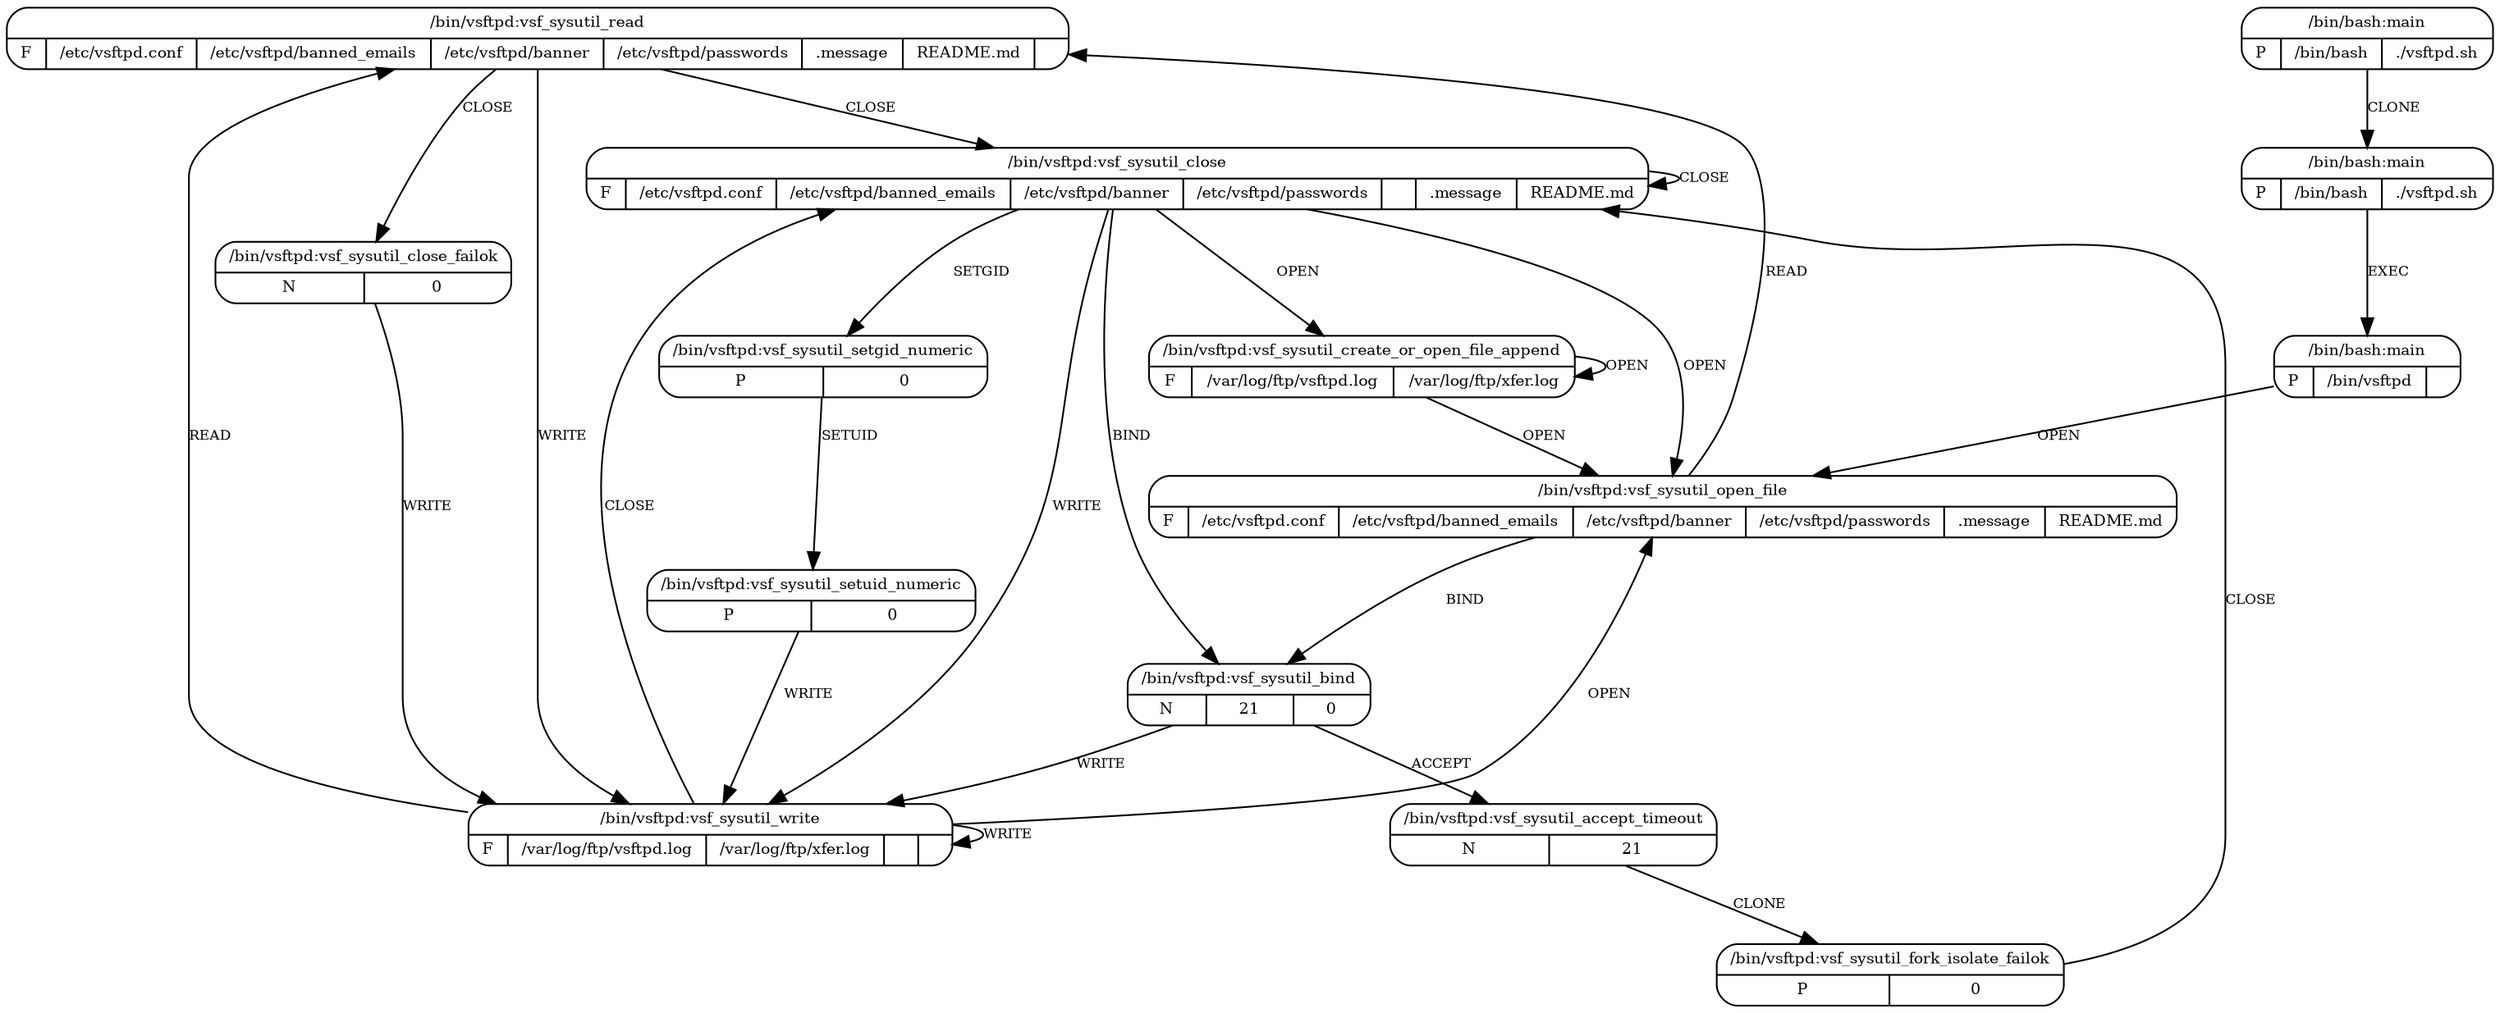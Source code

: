 digraph G {
  3 [shape=Mrecord,
     label="{{/bin/vsftpd:vsf_sysutil_read}|{F|{/etc/vsftpd.conf}|{/etc/vsftpd/banned_emails}|{/etc/vsftpd/banner}|{/etc/vsftpd/passwords}|{.message}|{README.md}|{}}}",
     fontsize=9, ];
  8 [shape=Mrecord,
     label="{{/bin/vsftpd:vsf_sysutil_create_or_open_file_append}|{F|{/var/log/ftp/vsftpd.log}|{/var/log/ftp/xfer.log}}}",
     fontsize=9, ];
  5 [shape=Mrecord,
     label="{{/bin/vsftpd:vsf_sysutil_close}|{F|{/etc/vsftpd.conf}|{/etc/vsftpd/banned_emails}|{/etc/vsftpd/banner}|{/etc/vsftpd/passwords}|{}|{.message}|{README.md}}}",
     fontsize=9, ];
  4 [shape=Mrecord, label="{{/bin/vsftpd:vsf_sysutil_close_failok}|{N|{0}}}",
     fontsize=9, ];
  10 [shape=Mrecord, label="{{/bin/vsftpd:vsf_sysutil_bind}|{N|{21}|{0}}}",
      fontsize=9, ];
  12 [shape=Mrecord, label="{{/bin/vsftpd:vsf_sysutil_accept_timeout}|{N|{21}}}",
      fontsize=9, ];
  7 [shape=Mrecord, label="{{/bin/vsftpd:vsf_sysutil_setuid_numeric}|{P|0}}",
     fontsize=9, ];
  6 [shape=Mrecord, label="{{/bin/vsftpd:vsf_sysutil_setgid_numeric}|{P|0}}",
     fontsize=9, ];
  11 [shape=Mrecord,
      label="{{/bin/vsftpd:vsf_sysutil_write}|{F|{/var/log/ftp/vsftpd.log}|{/var/log/ftp/xfer.log}|{}|{}}}",
      fontsize=9, ];
  13 [shape=Mrecord,
      label="{{/bin/vsftpd:vsf_sysutil_fork_isolate_failok}|{P|0}}",
      fontsize=9, ];
  9 [shape=Mrecord,
     label="{{/bin/vsftpd:vsf_sysutil_open_file}|{F|{/etc/vsftpd.conf}|{/etc/vsftpd/banned_emails}|{/etc/vsftpd/banner}|{/etc/vsftpd/passwords}|{.message}|{README.md}}}",
     fontsize=9, ];
  0 [shape=Mrecord, label="{{/bin/bash:main}|{P|/bin/bash|./vsftpd.sh}}",
     fontsize=9, ];
  1 [shape=Mrecord, label="{{/bin/bash:main}|{P|/bin/bash|./vsftpd.sh}}",
     fontsize=9, ];
  2 [shape=Mrecord, label="{{/bin/bash:main}|{P|/bin/vsftpd|}}", fontsize=9, ];
  
  
  3 -> 5 [label="CLOSE", fontsize=8, ];
  3 -> 4 [label="CLOSE", fontsize=8, ];
  3 -> 11 [label="WRITE", fontsize=8, ];
  8 -> 8 [label="OPEN", fontsize=8, ];
  8 -> 9 [label="OPEN", fontsize=8, ];
  5 -> 8 [label="OPEN", fontsize=8, ];
  5 -> 5 [label="CLOSE", fontsize=8, ];
  5 -> 10 [label="BIND", fontsize=8, ];
  5 -> 6 [label="SETGID", fontsize=8, ];
  5 -> 11 [label="WRITE", fontsize=8, ];
  5 -> 9 [label="OPEN", fontsize=8, ];
  4 -> 11 [label="WRITE", fontsize=8, ];
  10 -> 12 [label="ACCEPT", fontsize=8, ];
  10 -> 11 [label="WRITE", fontsize=8, ];
  12 -> 13 [label="CLONE", fontsize=8, ];
  7 -> 11 [label="WRITE", fontsize=8, ];
  6 -> 7 [label="SETUID", fontsize=8, ];
  11 -> 3 [label="READ", fontsize=8, ];
  11 -> 5 [label="CLOSE", fontsize=8, ];
  11 -> 11 [label="WRITE", fontsize=8, ];
  11 -> 9 [label="OPEN", fontsize=8, ];
  13 -> 5 [label="CLOSE", fontsize=8, ];
  9 -> 3 [label="READ", fontsize=8, ];
  9 -> 10 [label="BIND", fontsize=8, ];
  0 -> 1 [label="CLONE", fontsize=8, ];
  1 -> 2 [label="EXEC", fontsize=8, ];
  2 -> 9 [label="OPEN", fontsize=8, ];
  
  }